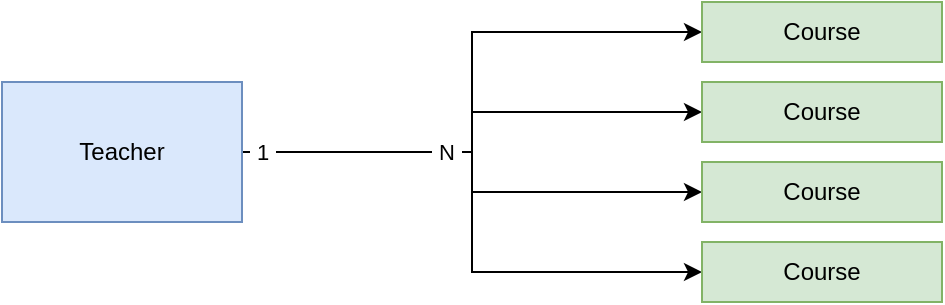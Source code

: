 <mxfile version="24.7.8">
  <diagram name="Page-1" id="g2zT7FeewelC-n8Tju7q">
    <mxGraphModel dx="1232" dy="1187" grid="1" gridSize="10" guides="1" tooltips="1" connect="1" arrows="1" fold="1" page="1" pageScale="1" pageWidth="850" pageHeight="1100" math="0" shadow="0">
      <root>
        <mxCell id="0" />
        <mxCell id="1" parent="0" />
        <mxCell id="E_isp1oj7QHbesML1Iez-8" style="edgeStyle=orthogonalEdgeStyle;rounded=0;orthogonalLoop=1;jettySize=auto;html=1;entryX=0;entryY=0.5;entryDx=0;entryDy=0;" edge="1" parent="1" source="E_isp1oj7QHbesML1Iez-1" target="E_isp1oj7QHbesML1Iez-2">
          <mxGeometry relative="1" as="geometry" />
        </mxCell>
        <mxCell id="E_isp1oj7QHbesML1Iez-9" style="edgeStyle=orthogonalEdgeStyle;rounded=0;orthogonalLoop=1;jettySize=auto;html=1;entryX=0;entryY=0.5;entryDx=0;entryDy=0;" edge="1" parent="1" source="E_isp1oj7QHbesML1Iez-1" target="E_isp1oj7QHbesML1Iez-5">
          <mxGeometry relative="1" as="geometry" />
        </mxCell>
        <mxCell id="E_isp1oj7QHbesML1Iez-10" style="edgeStyle=orthogonalEdgeStyle;rounded=0;orthogonalLoop=1;jettySize=auto;html=1;" edge="1" parent="1" source="E_isp1oj7QHbesML1Iez-1" target="E_isp1oj7QHbesML1Iez-6">
          <mxGeometry relative="1" as="geometry" />
        </mxCell>
        <mxCell id="E_isp1oj7QHbesML1Iez-11" style="edgeStyle=orthogonalEdgeStyle;rounded=0;orthogonalLoop=1;jettySize=auto;html=1;entryX=0;entryY=0.5;entryDx=0;entryDy=0;" edge="1" parent="1" source="E_isp1oj7QHbesML1Iez-1" target="E_isp1oj7QHbesML1Iez-7">
          <mxGeometry relative="1" as="geometry" />
        </mxCell>
        <mxCell id="E_isp1oj7QHbesML1Iez-14" value="&amp;nbsp;1&amp;nbsp;" style="edgeLabel;html=1;align=center;verticalAlign=middle;resizable=0;points=[];" vertex="1" connectable="0" parent="E_isp1oj7QHbesML1Iez-11">
          <mxGeometry x="-0.621" relative="1" as="geometry">
            <mxPoint x="-45" as="offset" />
          </mxGeometry>
        </mxCell>
        <mxCell id="E_isp1oj7QHbesML1Iez-15" value="&amp;nbsp;N&amp;nbsp;" style="edgeLabel;html=1;align=center;verticalAlign=middle;resizable=0;points=[];" vertex="1" connectable="0" parent="E_isp1oj7QHbesML1Iez-11">
          <mxGeometry x="-0.407" relative="1" as="geometry">
            <mxPoint x="16" as="offset" />
          </mxGeometry>
        </mxCell>
        <mxCell id="E_isp1oj7QHbesML1Iez-1" value="Teacher" style="rounded=0;whiteSpace=wrap;html=1;fillColor=#dae8fc;strokeColor=#6c8ebf;" vertex="1" parent="1">
          <mxGeometry x="140" y="510" width="120" height="70" as="geometry" />
        </mxCell>
        <mxCell id="E_isp1oj7QHbesML1Iez-2" value="Course" style="rounded=0;whiteSpace=wrap;html=1;fillColor=#d5e8d4;strokeColor=#82b366;" vertex="1" parent="1">
          <mxGeometry x="490" y="470" width="120" height="30" as="geometry" />
        </mxCell>
        <mxCell id="E_isp1oj7QHbesML1Iez-5" value="Course" style="rounded=0;whiteSpace=wrap;html=1;fillColor=#d5e8d4;strokeColor=#82b366;" vertex="1" parent="1">
          <mxGeometry x="490" y="510" width="120" height="30" as="geometry" />
        </mxCell>
        <mxCell id="E_isp1oj7QHbesML1Iez-6" value="Course" style="rounded=0;whiteSpace=wrap;html=1;fillColor=#d5e8d4;strokeColor=#82b366;" vertex="1" parent="1">
          <mxGeometry x="490" y="550" width="120" height="30" as="geometry" />
        </mxCell>
        <mxCell id="E_isp1oj7QHbesML1Iez-7" value="Course" style="rounded=0;whiteSpace=wrap;html=1;fillColor=#d5e8d4;strokeColor=#82b366;" vertex="1" parent="1">
          <mxGeometry x="490" y="590" width="120" height="30" as="geometry" />
        </mxCell>
      </root>
    </mxGraphModel>
  </diagram>
</mxfile>
